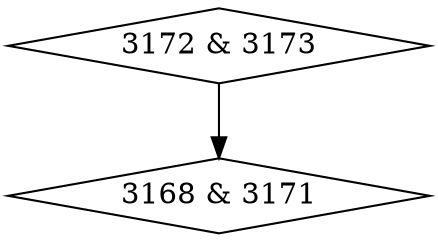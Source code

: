 digraph {
0 [label = "3168 & 3171", shape = diamond];
1 [label = "3172 & 3173", shape = diamond];
1->0;
}
